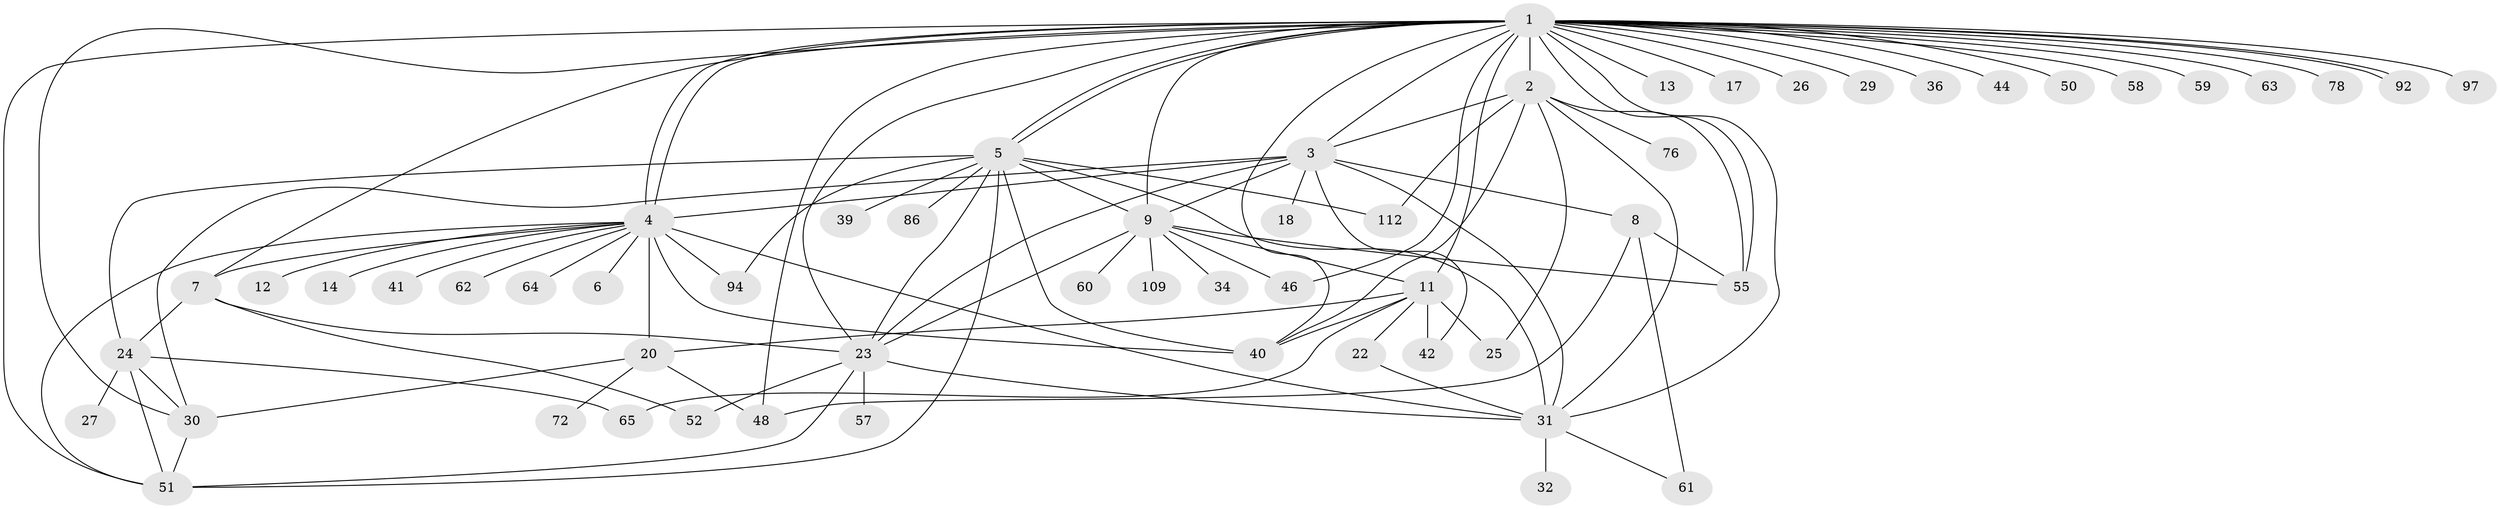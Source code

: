 // original degree distribution, {34: 0.008695652173913044, 8: 0.017391304347826087, 9: 0.008695652173913044, 16: 0.008695652173913044, 13: 0.008695652173913044, 1: 0.41739130434782606, 5: 0.0782608695652174, 4: 0.05217391304347826, 6: 0.034782608695652174, 2: 0.25217391304347825, 3: 0.10434782608695652, 7: 0.008695652173913044}
// Generated by graph-tools (version 1.1) at 2025/14/03/09/25 04:14:40]
// undirected, 57 vertices, 102 edges
graph export_dot {
graph [start="1"]
  node [color=gray90,style=filled];
  1;
  2;
  3 [super="+110+95+16+15"];
  4 [super="+71+37"];
  5 [super="+70"];
  6;
  7 [super="+28"];
  8;
  9 [super="+10"];
  11 [super="+21"];
  12 [super="+68"];
  13;
  14;
  17 [super="+103"];
  18;
  20;
  22;
  23 [super="+49+35+43"];
  24 [super="+104"];
  25;
  26;
  27 [super="+74+38"];
  29;
  30 [super="+90+89"];
  31 [super="+67+33+54+85"];
  32;
  34;
  36 [super="+111"];
  39;
  40 [super="+100+45"];
  41;
  42 [super="+53"];
  44;
  46;
  48 [super="+80+79+77"];
  50;
  51 [super="+82"];
  52 [super="+88"];
  55 [super="+101+91"];
  57;
  58 [super="+66"];
  59;
  60;
  61;
  62;
  63;
  64;
  65;
  72;
  76;
  78 [super="+84"];
  86;
  92;
  94 [super="+115"];
  97;
  109;
  112;
  1 -- 2;
  1 -- 3;
  1 -- 4 [weight=2];
  1 -- 4;
  1 -- 5;
  1 -- 5;
  1 -- 7;
  1 -- 11;
  1 -- 13;
  1 -- 17;
  1 -- 26;
  1 -- 29;
  1 -- 36;
  1 -- 40;
  1 -- 44;
  1 -- 46;
  1 -- 50;
  1 -- 55;
  1 -- 58;
  1 -- 59;
  1 -- 63;
  1 -- 78;
  1 -- 92;
  1 -- 92;
  1 -- 97;
  1 -- 51;
  1 -- 31;
  1 -- 48;
  1 -- 23;
  1 -- 9 [weight=2];
  1 -- 30;
  2 -- 3;
  2 -- 25;
  2 -- 76;
  2 -- 112;
  2 -- 31;
  2 -- 40;
  2 -- 55;
  3 -- 8;
  3 -- 9;
  3 -- 42;
  3 -- 18;
  3 -- 4;
  3 -- 23;
  3 -- 30;
  3 -- 31;
  4 -- 6;
  4 -- 12;
  4 -- 14;
  4 -- 20;
  4 -- 31 [weight=2];
  4 -- 40;
  4 -- 41;
  4 -- 62;
  4 -- 64;
  4 -- 7;
  4 -- 51;
  4 -- 94;
  5 -- 39;
  5 -- 86;
  5 -- 94;
  5 -- 112;
  5 -- 51;
  5 -- 31;
  5 -- 40;
  5 -- 23 [weight=2];
  5 -- 9;
  5 -- 24;
  7 -- 24;
  7 -- 23;
  7 -- 52;
  8 -- 48;
  8 -- 55;
  8 -- 61;
  9 -- 34;
  9 -- 60;
  9 -- 109;
  9 -- 23;
  9 -- 55;
  9 -- 46;
  9 -- 11;
  11 -- 20;
  11 -- 22;
  11 -- 25;
  11 -- 65;
  11 -- 40;
  11 -- 42;
  20 -- 30;
  20 -- 48;
  20 -- 72;
  22 -- 31;
  23 -- 52;
  23 -- 31;
  23 -- 51;
  23 -- 57;
  24 -- 27;
  24 -- 65;
  24 -- 51;
  24 -- 30;
  30 -- 51;
  31 -- 32;
  31 -- 61;
}
